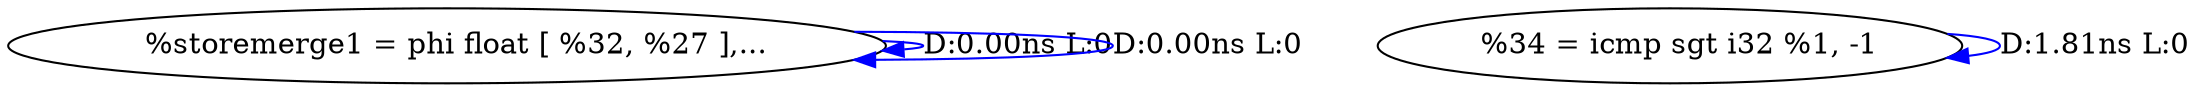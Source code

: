 digraph {
Node0x25cfb40[label="  %storemerge1 = phi float [ %32, %27 ],..."];
Node0x25cfb40 -> Node0x25cfb40[label="D:0.00ns L:0",color=blue];
Node0x25cfb40 -> Node0x25cfb40[label="D:0.00ns L:0",color=blue];
Node0x25cfc20[label="  %34 = icmp sgt i32 %1, -1"];
Node0x25cfc20 -> Node0x25cfc20[label="D:1.81ns L:0",color=blue];
}
